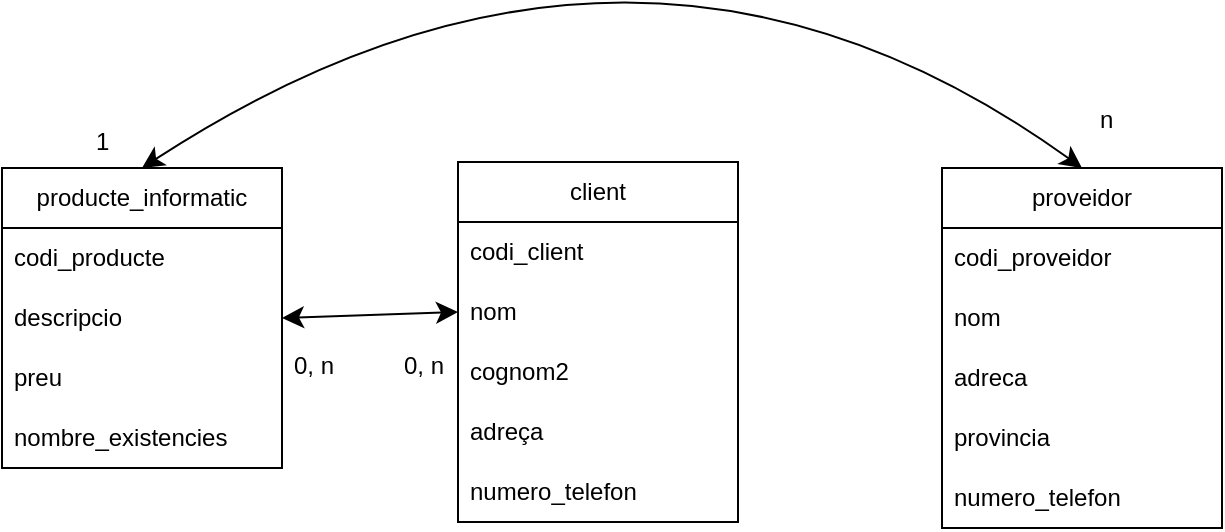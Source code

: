 <mxfile version="24.7.16">
  <diagram name="Pàgina-1" id="HLnZHHvarpuS-3AVfL3U">
    <mxGraphModel dx="681" dy="1238" grid="0" gridSize="10" guides="1" tooltips="1" connect="1" arrows="1" fold="1" page="0" pageScale="1" pageWidth="827" pageHeight="1169" math="0" shadow="0">
      <root>
        <mxCell id="0" />
        <mxCell id="1" parent="0" />
        <mxCell id="EQ8UNsH8ybnsGdGqHpzb-1" value="producte_informatic" style="swimlane;fontStyle=0;childLayout=stackLayout;horizontal=1;startSize=30;horizontalStack=0;resizeParent=1;resizeParentMax=0;resizeLast=0;collapsible=1;marginBottom=0;whiteSpace=wrap;html=1;" vertex="1" parent="1">
          <mxGeometry x="225" y="-92" width="140" height="150" as="geometry" />
        </mxCell>
        <mxCell id="EQ8UNsH8ybnsGdGqHpzb-2" value="codi_producte" style="text;strokeColor=none;fillColor=none;align=left;verticalAlign=middle;spacingLeft=4;spacingRight=4;overflow=hidden;points=[[0,0.5],[1,0.5]];portConstraint=eastwest;rotatable=0;whiteSpace=wrap;html=1;" vertex="1" parent="EQ8UNsH8ybnsGdGqHpzb-1">
          <mxGeometry y="30" width="140" height="30" as="geometry" />
        </mxCell>
        <mxCell id="EQ8UNsH8ybnsGdGqHpzb-3" value="descripcio" style="text;strokeColor=none;fillColor=none;align=left;verticalAlign=middle;spacingLeft=4;spacingRight=4;overflow=hidden;points=[[0,0.5],[1,0.5]];portConstraint=eastwest;rotatable=0;whiteSpace=wrap;html=1;" vertex="1" parent="EQ8UNsH8ybnsGdGqHpzb-1">
          <mxGeometry y="60" width="140" height="30" as="geometry" />
        </mxCell>
        <mxCell id="EQ8UNsH8ybnsGdGqHpzb-17" value="preu&lt;span style=&quot;color: rgba(0, 0, 0, 0); font-family: monospace; font-size: 0px; text-wrap: nowrap;&quot;&gt;%3CmxGraphModel%3E%3Croot%3E%3CmxCell%20id%3D%220%22%2F%3E%3CmxCell%20id%3D%221%22%20parent%3D%220%22%2F%3E%3CmxCell%20id%3D%222%22%20value%3D%22List%22%20style%3D%22swimlane%3BfontStyle%3D0%3BchildLayout%3DstackLayout%3Bhorizontal%3D1%3BstartSize%3D30%3BhorizontalStack%3D0%3BresizeParent%3D1%3BresizeParentMax%3D0%3BresizeLast%3D0%3Bcollapsible%3D1%3BmarginBottom%3D0%3BwhiteSpace%3Dwrap%3Bhtml%3D1%3B%22%20vertex%3D%221%22%20parent%3D%221%22%3E%3CmxGeometry%20x%3D%22225%22%20y%3D%22-92%22%20width%3D%22140%22%20height%3D%22120%22%20as%3D%22geometry%22%2F%3E%3C%2FmxCell%3E%3CmxCell%20id%3D%223%22%20value%3D%22Item%201%22%20style%3D%22text%3BstrokeColor%3Dnone%3BfillColor%3Dnone%3Balign%3Dleft%3BverticalAlign%3Dmiddle%3BspacingLeft%3D4%3BspacingRight%3D4%3Boverflow%3Dhidden%3Bpoints%3D%5B%5B0%2C0.5%5D%2C%5B1%2C0.5%5D%5D%3BportConstraint%3Deastwest%3Brotatable%3D0%3BwhiteSpace%3Dwrap%3Bhtml%3D1%3B%22%20vertex%3D%221%22%20parent%3D%222%22%3E%3CmxGeometry%20y%3D%2230%22%20width%3D%22140%22%20height%3D%2230%22%20as%3D%22geometry%22%2F%3E%3C%2FmxCell%3E%3CmxCell%20id%3D%224%22%20value%3D%22Item%202%22%20style%3D%22text%3BstrokeColor%3Dnone%3BfillColor%3Dnone%3Balign%3Dleft%3BverticalAlign%3Dmiddle%3BspacingLeft%3D4%3BspacingRight%3D4%3Boverflow%3Dhidden%3Bpoints%3D%5B%5B0%2C0.5%5D%2C%5B1%2C0.5%5D%5D%3BportConstraint%3Deastwest%3Brotatable%3D0%3BwhiteSpace%3Dwrap%3Bhtml%3D1%3B%22%20vertex%3D%221%22%20parent%3D%222%22%3E%3CmxGeometry%20y%3D%2260%22%20width%3D%22140%22%20height%3D%2230%22%20as%3D%22geometry%22%2F%3E%3C%2FmxCell%3E%3CmxCell%20id%3D%225%22%20value%3D%22Item%203%22%20style%3D%22text%3BstrokeColor%3Dnone%3BfillColor%3Dnone%3Balign%3Dleft%3BverticalAlign%3Dmiddle%3BspacingLeft%3D4%3BspacingRight%3D4%3Boverflow%3Dhidden%3Bpoints%3D%5B%5B0%2C0.5%5D%2C%5B1%2C0.5%5D%5D%3BportConstraint%3Deastwest%3Brotatable%3D0%3BwhiteSpace%3Dwrap%3Bhtml%3D1%3B%22%20vertex%3D%221%22%20parent%3D%222%22%3E%3CmxGeometry%20y%3D%2290%22%20width%3D%22140%22%20height%3D%2230%22%20as%3D%22geometry%22%2F%3E%3C%2FmxCell%3E%3C%2Froot%3E%3C%2FmxGraphModel%3E&lt;/span&gt;" style="text;strokeColor=none;fillColor=none;align=left;verticalAlign=middle;spacingLeft=4;spacingRight=4;overflow=hidden;points=[[0,0.5],[1,0.5]];portConstraint=eastwest;rotatable=0;whiteSpace=wrap;html=1;" vertex="1" parent="EQ8UNsH8ybnsGdGqHpzb-1">
          <mxGeometry y="90" width="140" height="30" as="geometry" />
        </mxCell>
        <mxCell id="EQ8UNsH8ybnsGdGqHpzb-4" value="nombre_existencies" style="text;strokeColor=none;fillColor=none;align=left;verticalAlign=middle;spacingLeft=4;spacingRight=4;overflow=hidden;points=[[0,0.5],[1,0.5]];portConstraint=eastwest;rotatable=0;whiteSpace=wrap;html=1;" vertex="1" parent="EQ8UNsH8ybnsGdGqHpzb-1">
          <mxGeometry y="120" width="140" height="30" as="geometry" />
        </mxCell>
        <mxCell id="EQ8UNsH8ybnsGdGqHpzb-5" value="client" style="swimlane;fontStyle=0;childLayout=stackLayout;horizontal=1;startSize=30;horizontalStack=0;resizeParent=1;resizeParentMax=0;resizeLast=0;collapsible=1;marginBottom=0;whiteSpace=wrap;html=1;" vertex="1" parent="1">
          <mxGeometry x="453" y="-95" width="140" height="180" as="geometry" />
        </mxCell>
        <mxCell id="EQ8UNsH8ybnsGdGqHpzb-6" value="codi_client" style="text;strokeColor=none;fillColor=none;align=left;verticalAlign=middle;spacingLeft=4;spacingRight=4;overflow=hidden;points=[[0,0.5],[1,0.5]];portConstraint=eastwest;rotatable=0;whiteSpace=wrap;html=1;" vertex="1" parent="EQ8UNsH8ybnsGdGqHpzb-5">
          <mxGeometry y="30" width="140" height="30" as="geometry" />
        </mxCell>
        <mxCell id="EQ8UNsH8ybnsGdGqHpzb-7" value="nom" style="text;strokeColor=none;fillColor=none;align=left;verticalAlign=middle;spacingLeft=4;spacingRight=4;overflow=hidden;points=[[0,0.5],[1,0.5]];portConstraint=eastwest;rotatable=0;whiteSpace=wrap;html=1;" vertex="1" parent="EQ8UNsH8ybnsGdGqHpzb-5">
          <mxGeometry y="60" width="140" height="30" as="geometry" />
        </mxCell>
        <mxCell id="EQ8UNsH8ybnsGdGqHpzb-18" value="cognom2" style="text;strokeColor=none;fillColor=none;align=left;verticalAlign=middle;spacingLeft=4;spacingRight=4;overflow=hidden;points=[[0,0.5],[1,0.5]];portConstraint=eastwest;rotatable=0;whiteSpace=wrap;html=1;" vertex="1" parent="EQ8UNsH8ybnsGdGqHpzb-5">
          <mxGeometry y="90" width="140" height="30" as="geometry" />
        </mxCell>
        <mxCell id="EQ8UNsH8ybnsGdGqHpzb-8" value="adreça" style="text;strokeColor=none;fillColor=none;align=left;verticalAlign=middle;spacingLeft=4;spacingRight=4;overflow=hidden;points=[[0,0.5],[1,0.5]];portConstraint=eastwest;rotatable=0;whiteSpace=wrap;html=1;" vertex="1" parent="EQ8UNsH8ybnsGdGqHpzb-5">
          <mxGeometry y="120" width="140" height="30" as="geometry" />
        </mxCell>
        <mxCell id="EQ8UNsH8ybnsGdGqHpzb-19" value="numero_telefon" style="text;strokeColor=none;fillColor=none;align=left;verticalAlign=middle;spacingLeft=4;spacingRight=4;overflow=hidden;points=[[0,0.5],[1,0.5]];portConstraint=eastwest;rotatable=0;whiteSpace=wrap;html=1;" vertex="1" parent="EQ8UNsH8ybnsGdGqHpzb-5">
          <mxGeometry y="150" width="140" height="30" as="geometry" />
        </mxCell>
        <mxCell id="EQ8UNsH8ybnsGdGqHpzb-9" value="proveidor" style="swimlane;fontStyle=0;childLayout=stackLayout;horizontal=1;startSize=30;horizontalStack=0;resizeParent=1;resizeParentMax=0;resizeLast=0;collapsible=1;marginBottom=0;whiteSpace=wrap;html=1;" vertex="1" parent="1">
          <mxGeometry x="695" y="-92" width="140" height="180" as="geometry" />
        </mxCell>
        <mxCell id="EQ8UNsH8ybnsGdGqHpzb-10" value="codi_proveidor" style="text;strokeColor=none;fillColor=none;align=left;verticalAlign=middle;spacingLeft=4;spacingRight=4;overflow=hidden;points=[[0,0.5],[1,0.5]];portConstraint=eastwest;rotatable=0;whiteSpace=wrap;html=1;" vertex="1" parent="EQ8UNsH8ybnsGdGqHpzb-9">
          <mxGeometry y="30" width="140" height="30" as="geometry" />
        </mxCell>
        <mxCell id="EQ8UNsH8ybnsGdGqHpzb-11" value="nom" style="text;strokeColor=none;fillColor=none;align=left;verticalAlign=middle;spacingLeft=4;spacingRight=4;overflow=hidden;points=[[0,0.5],[1,0.5]];portConstraint=eastwest;rotatable=0;whiteSpace=wrap;html=1;" vertex="1" parent="EQ8UNsH8ybnsGdGqHpzb-9">
          <mxGeometry y="60" width="140" height="30" as="geometry" />
        </mxCell>
        <mxCell id="EQ8UNsH8ybnsGdGqHpzb-12" value="adreca" style="text;strokeColor=none;fillColor=none;align=left;verticalAlign=middle;spacingLeft=4;spacingRight=4;overflow=hidden;points=[[0,0.5],[1,0.5]];portConstraint=eastwest;rotatable=0;whiteSpace=wrap;html=1;" vertex="1" parent="EQ8UNsH8ybnsGdGqHpzb-9">
          <mxGeometry y="90" width="140" height="30" as="geometry" />
        </mxCell>
        <mxCell id="EQ8UNsH8ybnsGdGqHpzb-20" value="provincia" style="text;strokeColor=none;fillColor=none;align=left;verticalAlign=middle;spacingLeft=4;spacingRight=4;overflow=hidden;points=[[0,0.5],[1,0.5]];portConstraint=eastwest;rotatable=0;whiteSpace=wrap;html=1;" vertex="1" parent="EQ8UNsH8ybnsGdGqHpzb-9">
          <mxGeometry y="120" width="140" height="30" as="geometry" />
        </mxCell>
        <mxCell id="EQ8UNsH8ybnsGdGqHpzb-22" value="numero_telefon" style="text;strokeColor=none;fillColor=none;align=left;verticalAlign=middle;spacingLeft=4;spacingRight=4;overflow=hidden;points=[[0,0.5],[1,0.5]];portConstraint=eastwest;rotatable=0;whiteSpace=wrap;html=1;" vertex="1" parent="EQ8UNsH8ybnsGdGqHpzb-9">
          <mxGeometry y="150" width="140" height="30" as="geometry" />
        </mxCell>
        <mxCell id="EQ8UNsH8ybnsGdGqHpzb-23" value="" style="endArrow=classic;startArrow=classic;html=1;rounded=0;fontSize=12;startSize=8;endSize=8;curved=1;exitX=1;exitY=0.5;exitDx=0;exitDy=0;entryX=0;entryY=0.5;entryDx=0;entryDy=0;" edge="1" parent="1" source="EQ8UNsH8ybnsGdGqHpzb-3" target="EQ8UNsH8ybnsGdGqHpzb-7">
          <mxGeometry width="50" height="50" relative="1" as="geometry">
            <mxPoint x="505" y="-31" as="sourcePoint" />
            <mxPoint x="555" y="-81" as="targetPoint" />
          </mxGeometry>
        </mxCell>
        <mxCell id="EQ8UNsH8ybnsGdGqHpzb-25" value="" style="endArrow=classic;startArrow=classic;html=1;rounded=0;fontSize=12;startSize=8;endSize=8;curved=1;exitX=0.5;exitY=0;exitDx=0;exitDy=0;entryX=0.5;entryY=0;entryDx=0;entryDy=0;" edge="1" parent="1" source="EQ8UNsH8ybnsGdGqHpzb-1" target="EQ8UNsH8ybnsGdGqHpzb-9">
          <mxGeometry width="50" height="50" relative="1" as="geometry">
            <mxPoint x="375" y="-7" as="sourcePoint" />
            <mxPoint x="463" y="-10" as="targetPoint" />
            <Array as="points">
              <mxPoint x="542" y="-253" />
            </Array>
          </mxGeometry>
        </mxCell>
        <mxCell id="EQ8UNsH8ybnsGdGqHpzb-26" value="1" style="text;strokeColor=none;fillColor=none;spacingLeft=4;spacingRight=4;overflow=hidden;rotatable=0;points=[[0,0.5],[1,0.5]];portConstraint=eastwest;fontSize=12;whiteSpace=wrap;html=1;" vertex="1" parent="1">
          <mxGeometry x="266" y="-119" width="40" height="30" as="geometry" />
        </mxCell>
        <mxCell id="EQ8UNsH8ybnsGdGqHpzb-27" value="n" style="text;strokeColor=none;fillColor=none;spacingLeft=4;spacingRight=4;overflow=hidden;rotatable=0;points=[[0,0.5],[1,0.5]];portConstraint=eastwest;fontSize=12;whiteSpace=wrap;html=1;" vertex="1" parent="1">
          <mxGeometry x="768" y="-130" width="40" height="30" as="geometry" />
        </mxCell>
        <mxCell id="EQ8UNsH8ybnsGdGqHpzb-28" value="0, n" style="text;strokeColor=none;fillColor=none;spacingLeft=4;spacingRight=4;overflow=hidden;rotatable=0;points=[[0,0.5],[1,0.5]];portConstraint=eastwest;fontSize=12;whiteSpace=wrap;html=1;" vertex="1" parent="1">
          <mxGeometry x="365" y="-7" width="40" height="30" as="geometry" />
        </mxCell>
        <mxCell id="EQ8UNsH8ybnsGdGqHpzb-29" value="0, n" style="text;strokeColor=none;fillColor=none;spacingLeft=4;spacingRight=4;overflow=hidden;rotatable=0;points=[[0,0.5],[1,0.5]];portConstraint=eastwest;fontSize=12;whiteSpace=wrap;html=1;" vertex="1" parent="1">
          <mxGeometry x="420" y="-7" width="40" height="30" as="geometry" />
        </mxCell>
      </root>
    </mxGraphModel>
  </diagram>
</mxfile>
